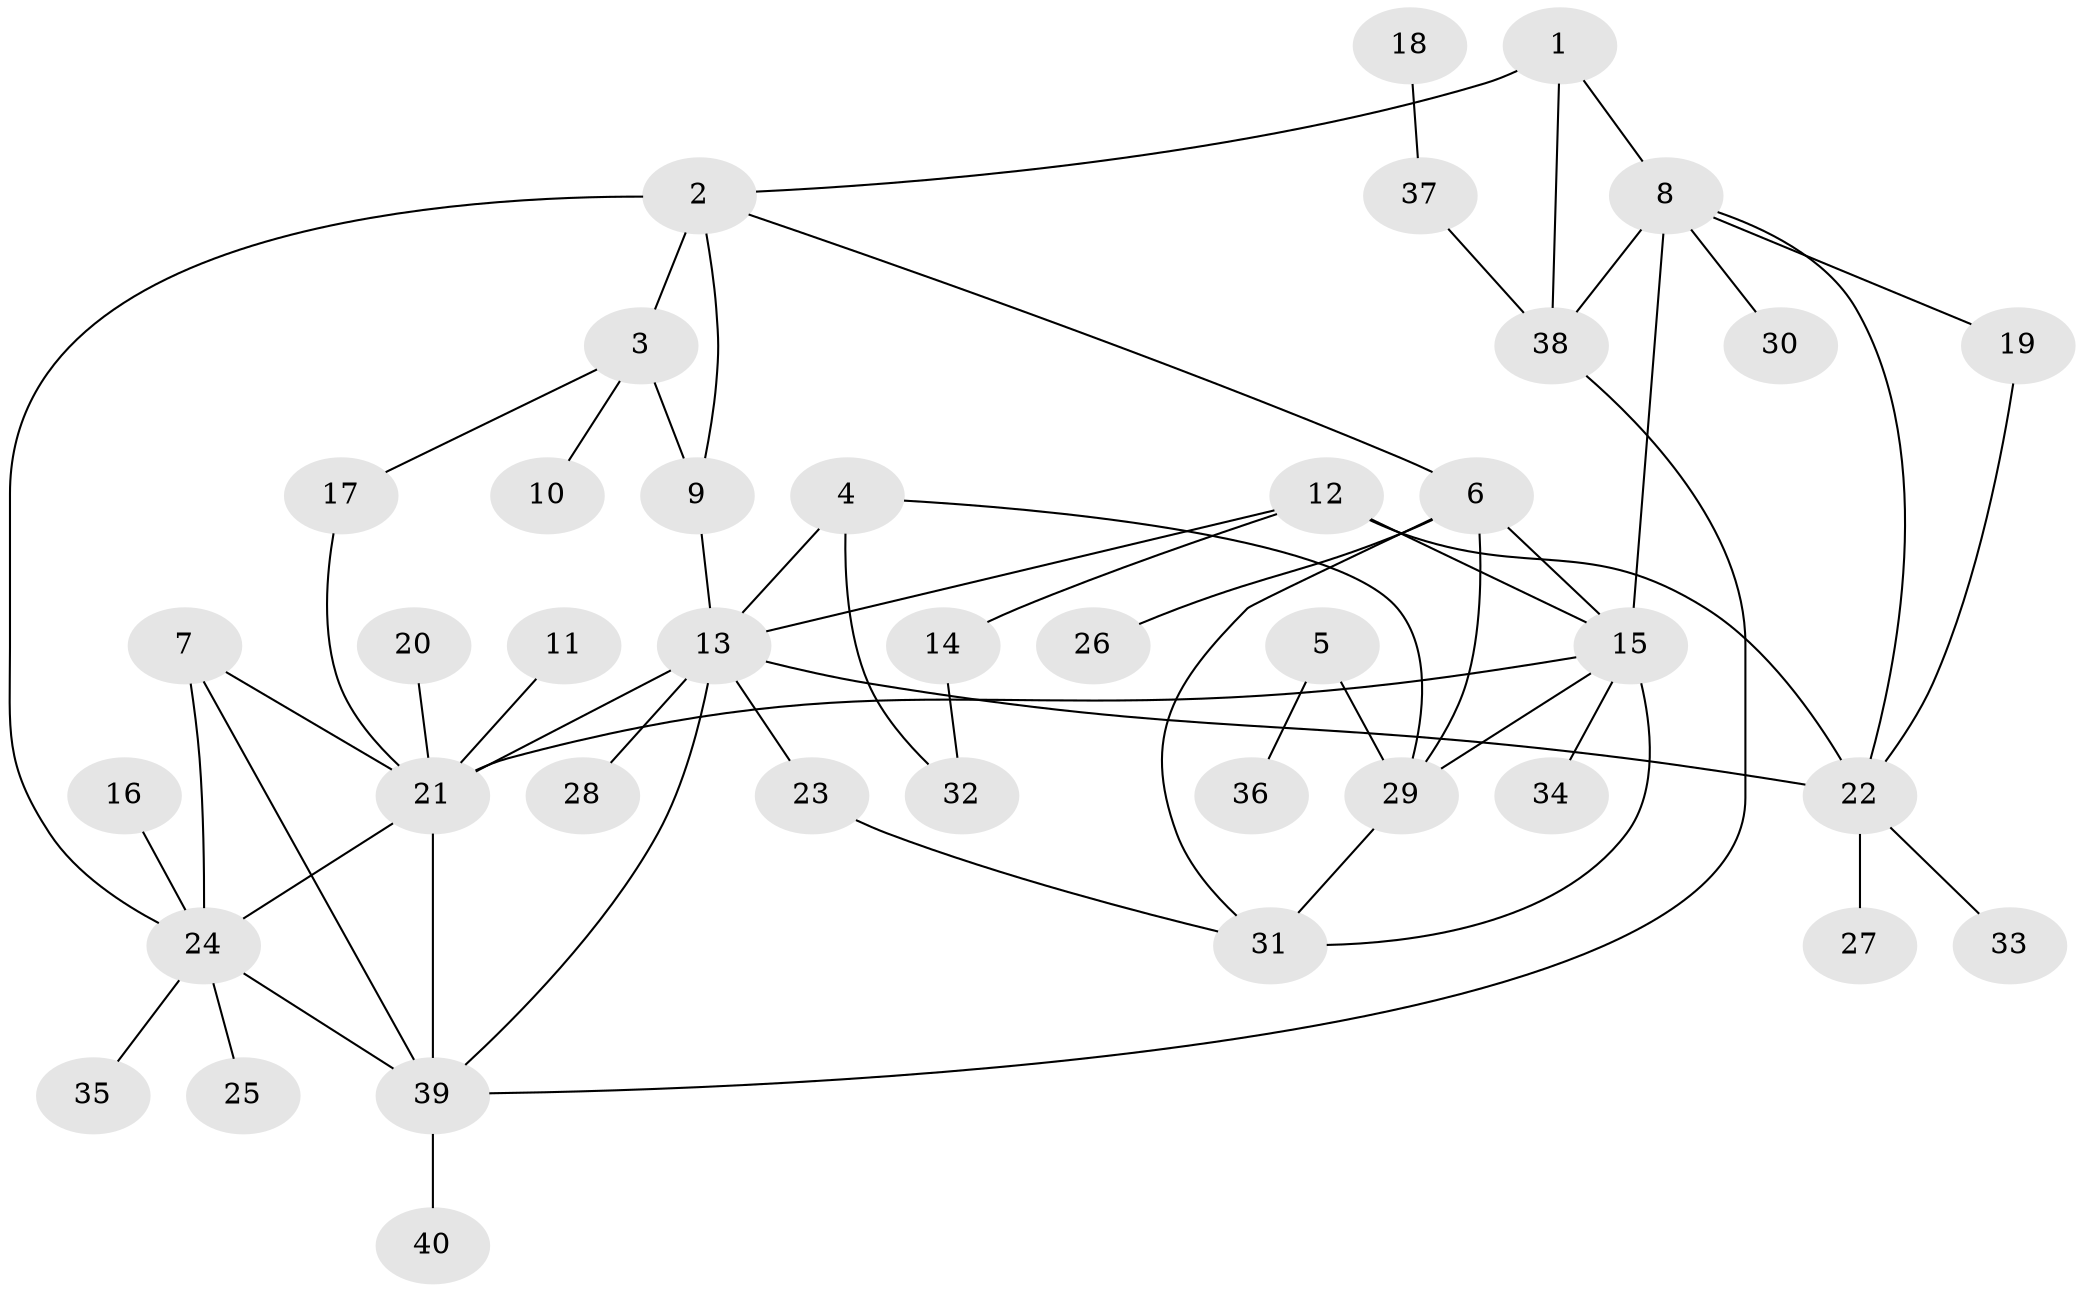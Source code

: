 // original degree distribution, {6: 0.075, 11: 0.0125, 4: 0.0625, 7: 0.025, 3: 0.0875, 9: 0.025, 10: 0.0125, 5: 0.025, 8: 0.0125, 1: 0.525, 2: 0.1375}
// Generated by graph-tools (version 1.1) at 2025/02/03/09/25 03:02:34]
// undirected, 40 vertices, 60 edges
graph export_dot {
graph [start="1"]
  node [color=gray90,style=filled];
  1;
  2;
  3;
  4;
  5;
  6;
  7;
  8;
  9;
  10;
  11;
  12;
  13;
  14;
  15;
  16;
  17;
  18;
  19;
  20;
  21;
  22;
  23;
  24;
  25;
  26;
  27;
  28;
  29;
  30;
  31;
  32;
  33;
  34;
  35;
  36;
  37;
  38;
  39;
  40;
  1 -- 2 [weight=1.0];
  1 -- 8 [weight=2.0];
  1 -- 38 [weight=2.0];
  2 -- 3 [weight=2.0];
  2 -- 6 [weight=1.0];
  2 -- 9 [weight=1.0];
  2 -- 24 [weight=1.0];
  3 -- 9 [weight=2.0];
  3 -- 10 [weight=1.0];
  3 -- 17 [weight=1.0];
  4 -- 13 [weight=1.0];
  4 -- 29 [weight=1.0];
  4 -- 32 [weight=1.0];
  5 -- 29 [weight=1.0];
  5 -- 36 [weight=1.0];
  6 -- 15 [weight=1.0];
  6 -- 26 [weight=1.0];
  6 -- 29 [weight=1.0];
  6 -- 31 [weight=1.0];
  7 -- 21 [weight=1.0];
  7 -- 24 [weight=1.0];
  7 -- 39 [weight=1.0];
  8 -- 15 [weight=1.0];
  8 -- 19 [weight=1.0];
  8 -- 22 [weight=1.0];
  8 -- 30 [weight=1.0];
  8 -- 38 [weight=1.0];
  9 -- 13 [weight=1.0];
  11 -- 21 [weight=1.0];
  12 -- 13 [weight=1.0];
  12 -- 14 [weight=1.0];
  12 -- 15 [weight=1.0];
  12 -- 22 [weight=2.0];
  13 -- 21 [weight=1.0];
  13 -- 22 [weight=2.0];
  13 -- 23 [weight=1.0];
  13 -- 28 [weight=1.0];
  13 -- 39 [weight=1.0];
  14 -- 32 [weight=1.0];
  15 -- 21 [weight=1.0];
  15 -- 29 [weight=1.0];
  15 -- 31 [weight=1.0];
  15 -- 34 [weight=1.0];
  16 -- 24 [weight=1.0];
  17 -- 21 [weight=1.0];
  18 -- 37 [weight=1.0];
  19 -- 22 [weight=1.0];
  20 -- 21 [weight=1.0];
  21 -- 24 [weight=1.0];
  21 -- 39 [weight=1.0];
  22 -- 27 [weight=1.0];
  22 -- 33 [weight=1.0];
  23 -- 31 [weight=1.0];
  24 -- 25 [weight=1.0];
  24 -- 35 [weight=1.0];
  24 -- 39 [weight=1.0];
  29 -- 31 [weight=1.0];
  37 -- 38 [weight=1.0];
  38 -- 39 [weight=1.0];
  39 -- 40 [weight=1.0];
}
